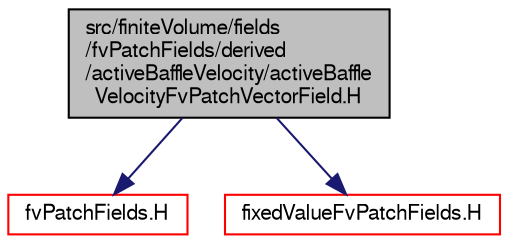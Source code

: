 digraph "src/finiteVolume/fields/fvPatchFields/derived/activeBaffleVelocity/activeBaffleVelocityFvPatchVectorField.H"
{
  bgcolor="transparent";
  edge [fontname="FreeSans",fontsize="10",labelfontname="FreeSans",labelfontsize="10"];
  node [fontname="FreeSans",fontsize="10",shape=record];
  Node0 [label="src/finiteVolume/fields\l/fvPatchFields/derived\l/activeBaffleVelocity/activeBaffle\lVelocityFvPatchVectorField.H",height=0.2,width=0.4,color="black", fillcolor="grey75", style="filled", fontcolor="black"];
  Node0 -> Node1 [color="midnightblue",fontsize="10",style="solid",fontname="FreeSans"];
  Node1 [label="fvPatchFields.H",height=0.2,width=0.4,color="red",URL="$a02477.html"];
  Node0 -> Node188 [color="midnightblue",fontsize="10",style="solid",fontname="FreeSans"];
  Node188 [label="fixedValueFvPatchFields.H",height=0.2,width=0.4,color="red",URL="$a01484.html"];
}
